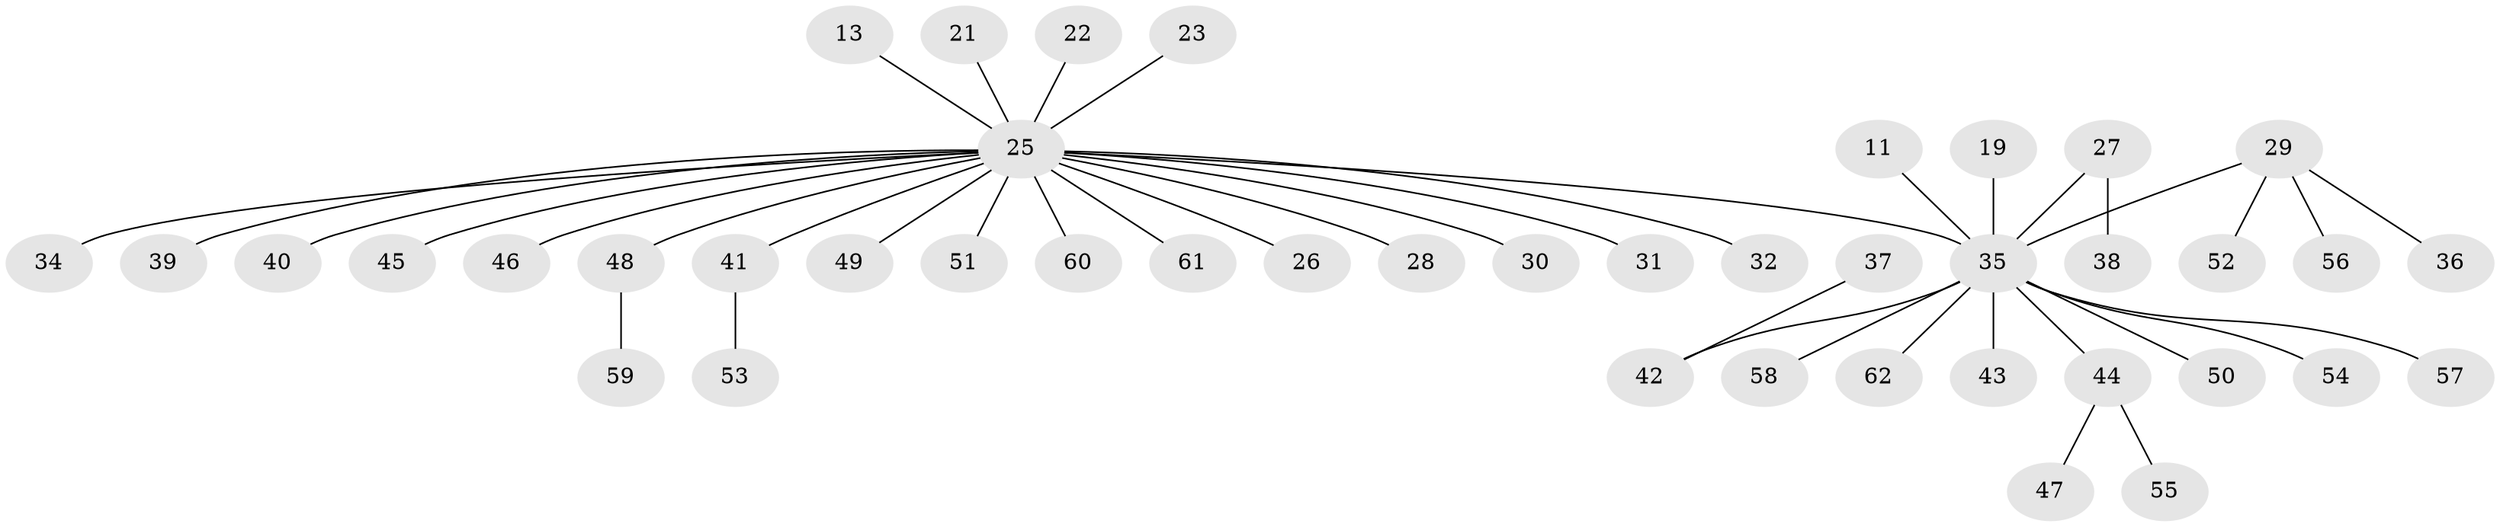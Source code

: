 // original degree distribution, {16: 0.016129032258064516, 7: 0.016129032258064516, 1: 0.6935483870967742, 4: 0.03225806451612903, 12: 0.016129032258064516, 3: 0.08064516129032258, 9: 0.016129032258064516, 2: 0.12903225806451613}
// Generated by graph-tools (version 1.1) at 2025/51/03/04/25 21:51:49]
// undirected, 43 vertices, 42 edges
graph export_dot {
graph [start="1"]
  node [color=gray90,style=filled];
  11;
  13;
  19;
  21;
  22;
  23;
  25 [super="+16+18"];
  26;
  27;
  28;
  29 [super="+24"];
  30;
  31;
  32;
  34;
  35 [super="+5+33"];
  36;
  37;
  38;
  39;
  40;
  41;
  42 [super="+17"];
  43;
  44 [super="+15"];
  45;
  46;
  47;
  48 [super="+20"];
  49;
  50;
  51;
  52;
  53;
  54 [super="+12"];
  55;
  56;
  57;
  58;
  59;
  60;
  61;
  62;
  11 -- 35;
  13 -- 25;
  19 -- 35;
  21 -- 25;
  22 -- 25;
  23 -- 25;
  25 -- 26;
  25 -- 28;
  25 -- 34;
  25 -- 35 [weight=2];
  25 -- 40;
  25 -- 41;
  25 -- 45;
  25 -- 60;
  25 -- 32;
  25 -- 39;
  25 -- 46;
  25 -- 49;
  25 -- 51;
  25 -- 61;
  25 -- 30;
  25 -- 31;
  25 -- 48;
  27 -- 38;
  27 -- 35;
  29 -- 36;
  29 -- 52;
  29 -- 56;
  29 -- 35;
  35 -- 50;
  35 -- 62;
  35 -- 44;
  35 -- 42;
  35 -- 58;
  35 -- 43;
  35 -- 57;
  35 -- 54;
  37 -- 42;
  41 -- 53;
  44 -- 47;
  44 -- 55;
  48 -- 59;
}
